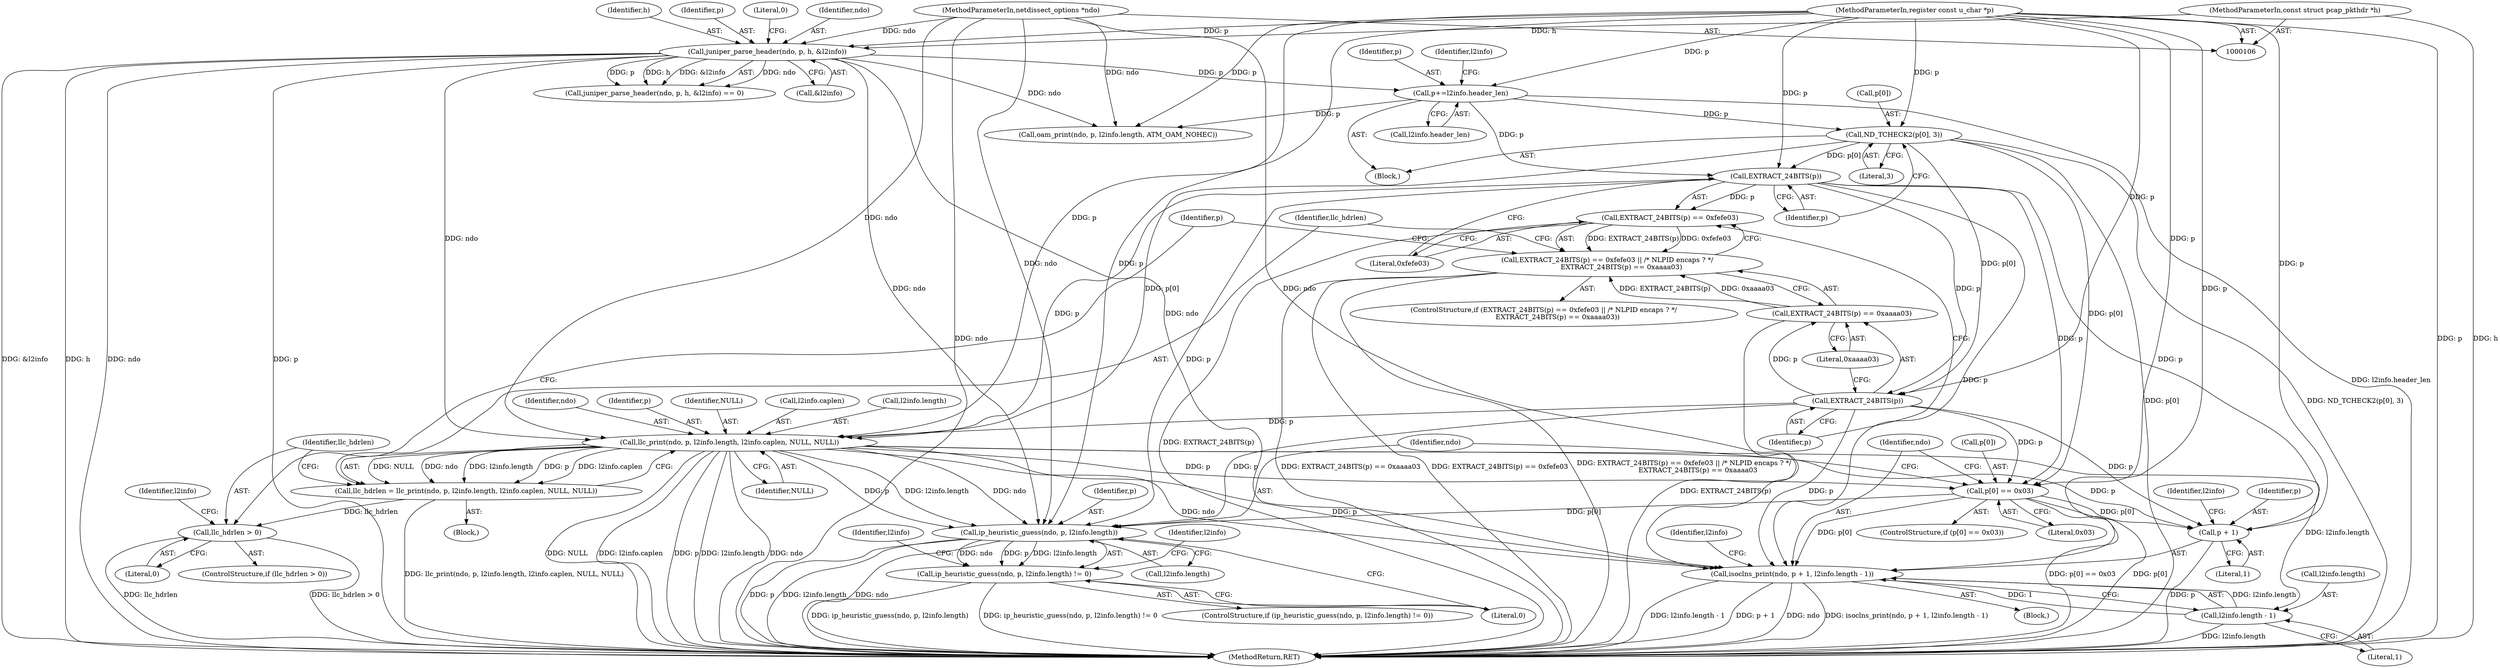 digraph "0_tcpdump_b534e304568585707c4a92422aeca25cf908ff02@array" {
"1000156" [label="(Call,ND_TCHECK2(p[0], 3))"];
"1000131" [label="(Call,p+=l2info.header_len)"];
"1000120" [label="(Call,juniper_parse_header(ndo, p, h, &l2info))"];
"1000107" [label="(MethodParameterIn,netdissect_options *ndo)"];
"1000109" [label="(MethodParameterIn,register const u_char *p)"];
"1000108" [label="(MethodParameterIn,const struct pcap_pkthdr *h)"];
"1000164" [label="(Call,EXTRACT_24BITS(p))"];
"1000163" [label="(Call,EXTRACT_24BITS(p) == 0xfefe03)"];
"1000162" [label="(Call,EXTRACT_24BITS(p) == 0xfefe03 || /* NLPID encaps ? */\n             EXTRACT_24BITS(p) == 0xaaaa03)"];
"1000168" [label="(Call,EXTRACT_24BITS(p))"];
"1000167" [label="(Call,EXTRACT_24BITS(p) == 0xaaaa03)"];
"1000174" [label="(Call,llc_print(ndo, p, l2info.length, l2info.caplen, NULL, NULL))"];
"1000172" [label="(Call,llc_hdrlen = llc_print(ndo, p, l2info.length, l2info.caplen, NULL, NULL))"];
"1000186" [label="(Call,llc_hdrlen > 0)"];
"1000194" [label="(Call,p[0] == 0x03)"];
"1000200" [label="(Call,isoclns_print(ndo, p + 1, l2info.length - 1))"];
"1000202" [label="(Call,p + 1)"];
"1000216" [label="(Call,ip_heuristic_guess(ndo, p, l2info.length))"];
"1000215" [label="(Call,ip_heuristic_guess(ndo, p, l2info.length) != 0)"];
"1000205" [label="(Call,l2info.length - 1)"];
"1000110" [label="(Block,)"];
"1000199" [label="(Block,)"];
"1000202" [label="(Call,p + 1)"];
"1000170" [label="(Literal,0xaaaa03)"];
"1000177" [label="(Call,l2info.length)"];
"1000166" [label="(Literal,0xfefe03)"];
"1000212" [label="(Identifier,l2info)"];
"1000162" [label="(Call,EXTRACT_24BITS(p) == 0xfefe03 || /* NLPID encaps ? */\n             EXTRACT_24BITS(p) == 0xaaaa03)"];
"1000174" [label="(Call,llc_print(ndo, p, l2info.length, l2info.caplen, NULL, NULL))"];
"1000169" [label="(Identifier,p)"];
"1000107" [label="(MethodParameterIn,netdissect_options *ndo)"];
"1000186" [label="(Call,llc_hdrlen > 0)"];
"1000163" [label="(Call,EXTRACT_24BITS(p) == 0xfefe03)"];
"1000207" [label="(Identifier,l2info)"];
"1000119" [label="(Call,juniper_parse_header(ndo, p, h, &l2info) == 0)"];
"1000194" [label="(Call,p[0] == 0x03)"];
"1000184" [label="(Identifier,NULL)"];
"1000214" [label="(ControlStructure,if (ip_heuristic_guess(ndo, p, l2info.length) != 0))"];
"1000172" [label="(Call,llc_hdrlen = llc_print(ndo, p, l2info.length, l2info.caplen, NULL, NULL))"];
"1000124" [label="(Call,&l2info)"];
"1000225" [label="(Identifier,l2info)"];
"1000131" [label="(Call,p+=l2info.header_len)"];
"1000175" [label="(Identifier,ndo)"];
"1000123" [label="(Identifier,h)"];
"1000218" [label="(Identifier,p)"];
"1000122" [label="(Identifier,p)"];
"1000187" [label="(Identifier,llc_hdrlen)"];
"1000133" [label="(Call,l2info.header_len)"];
"1000126" [label="(Literal,0)"];
"1000109" [label="(MethodParameterIn,register const u_char *p)"];
"1000160" [label="(Literal,3)"];
"1000164" [label="(Call,EXTRACT_24BITS(p))"];
"1000216" [label="(Call,ip_heuristic_guess(ndo, p, l2info.length))"];
"1000191" [label="(Identifier,l2info)"];
"1000215" [label="(Call,ip_heuristic_guess(ndo, p, l2info.length) != 0)"];
"1000132" [label="(Identifier,p)"];
"1000219" [label="(Call,l2info.length)"];
"1000222" [label="(Literal,0)"];
"1000161" [label="(ControlStructure,if (EXTRACT_24BITS(p) == 0xfefe03 || /* NLPID encaps ? */\n             EXTRACT_24BITS(p) == 0xaaaa03))"];
"1000196" [label="(Identifier,p)"];
"1000203" [label="(Identifier,p)"];
"1000120" [label="(Call,juniper_parse_header(ndo, p, h, &l2info))"];
"1000157" [label="(Call,p[0])"];
"1000176" [label="(Identifier,p)"];
"1000140" [label="(Identifier,l2info)"];
"1000188" [label="(Literal,0)"];
"1000165" [label="(Identifier,p)"];
"1000156" [label="(Call,ND_TCHECK2(p[0], 3))"];
"1000145" [label="(Call,oam_print(ndo, p, l2info.length, ATM_OAM_NOHEC))"];
"1000193" [label="(ControlStructure,if (p[0] == 0x03))"];
"1000204" [label="(Literal,1)"];
"1000240" [label="(MethodReturn,RET)"];
"1000217" [label="(Identifier,ndo)"];
"1000183" [label="(Identifier,NULL)"];
"1000121" [label="(Identifier,ndo)"];
"1000180" [label="(Call,l2info.caplen)"];
"1000201" [label="(Identifier,ndo)"];
"1000200" [label="(Call,isoclns_print(ndo, p + 1, l2info.length - 1))"];
"1000205" [label="(Call,l2info.length - 1)"];
"1000108" [label="(MethodParameterIn,const struct pcap_pkthdr *h)"];
"1000167" [label="(Call,EXTRACT_24BITS(p) == 0xaaaa03)"];
"1000229" [label="(Identifier,l2info)"];
"1000206" [label="(Call,l2info.length)"];
"1000195" [label="(Call,p[0])"];
"1000168" [label="(Call,EXTRACT_24BITS(p))"];
"1000185" [label="(ControlStructure,if (llc_hdrlen > 0))"];
"1000173" [label="(Identifier,llc_hdrlen)"];
"1000198" [label="(Literal,0x03)"];
"1000209" [label="(Literal,1)"];
"1000171" [label="(Block,)"];
"1000156" -> "1000110"  [label="AST: "];
"1000156" -> "1000160"  [label="CFG: "];
"1000157" -> "1000156"  [label="AST: "];
"1000160" -> "1000156"  [label="AST: "];
"1000165" -> "1000156"  [label="CFG: "];
"1000156" -> "1000240"  [label="DDG: p[0]"];
"1000156" -> "1000240"  [label="DDG: ND_TCHECK2(p[0], 3)"];
"1000131" -> "1000156"  [label="DDG: p"];
"1000109" -> "1000156"  [label="DDG: p"];
"1000156" -> "1000164"  [label="DDG: p[0]"];
"1000156" -> "1000168"  [label="DDG: p[0]"];
"1000156" -> "1000174"  [label="DDG: p[0]"];
"1000156" -> "1000194"  [label="DDG: p[0]"];
"1000131" -> "1000110"  [label="AST: "];
"1000131" -> "1000133"  [label="CFG: "];
"1000132" -> "1000131"  [label="AST: "];
"1000133" -> "1000131"  [label="AST: "];
"1000140" -> "1000131"  [label="CFG: "];
"1000131" -> "1000240"  [label="DDG: l2info.header_len"];
"1000120" -> "1000131"  [label="DDG: p"];
"1000109" -> "1000131"  [label="DDG: p"];
"1000131" -> "1000145"  [label="DDG: p"];
"1000131" -> "1000164"  [label="DDG: p"];
"1000120" -> "1000119"  [label="AST: "];
"1000120" -> "1000124"  [label="CFG: "];
"1000121" -> "1000120"  [label="AST: "];
"1000122" -> "1000120"  [label="AST: "];
"1000123" -> "1000120"  [label="AST: "];
"1000124" -> "1000120"  [label="AST: "];
"1000126" -> "1000120"  [label="CFG: "];
"1000120" -> "1000240"  [label="DDG: h"];
"1000120" -> "1000240"  [label="DDG: ndo"];
"1000120" -> "1000240"  [label="DDG: p"];
"1000120" -> "1000240"  [label="DDG: &l2info"];
"1000120" -> "1000119"  [label="DDG: ndo"];
"1000120" -> "1000119"  [label="DDG: p"];
"1000120" -> "1000119"  [label="DDG: h"];
"1000120" -> "1000119"  [label="DDG: &l2info"];
"1000107" -> "1000120"  [label="DDG: ndo"];
"1000109" -> "1000120"  [label="DDG: p"];
"1000108" -> "1000120"  [label="DDG: h"];
"1000120" -> "1000145"  [label="DDG: ndo"];
"1000120" -> "1000174"  [label="DDG: ndo"];
"1000120" -> "1000200"  [label="DDG: ndo"];
"1000120" -> "1000216"  [label="DDG: ndo"];
"1000107" -> "1000106"  [label="AST: "];
"1000107" -> "1000240"  [label="DDG: ndo"];
"1000107" -> "1000145"  [label="DDG: ndo"];
"1000107" -> "1000174"  [label="DDG: ndo"];
"1000107" -> "1000200"  [label="DDG: ndo"];
"1000107" -> "1000216"  [label="DDG: ndo"];
"1000109" -> "1000106"  [label="AST: "];
"1000109" -> "1000240"  [label="DDG: p"];
"1000109" -> "1000145"  [label="DDG: p"];
"1000109" -> "1000164"  [label="DDG: p"];
"1000109" -> "1000168"  [label="DDG: p"];
"1000109" -> "1000174"  [label="DDG: p"];
"1000109" -> "1000194"  [label="DDG: p"];
"1000109" -> "1000200"  [label="DDG: p"];
"1000109" -> "1000202"  [label="DDG: p"];
"1000109" -> "1000216"  [label="DDG: p"];
"1000108" -> "1000106"  [label="AST: "];
"1000108" -> "1000240"  [label="DDG: h"];
"1000164" -> "1000163"  [label="AST: "];
"1000164" -> "1000165"  [label="CFG: "];
"1000165" -> "1000164"  [label="AST: "];
"1000166" -> "1000164"  [label="CFG: "];
"1000164" -> "1000163"  [label="DDG: p"];
"1000164" -> "1000168"  [label="DDG: p"];
"1000164" -> "1000174"  [label="DDG: p"];
"1000164" -> "1000194"  [label="DDG: p"];
"1000164" -> "1000200"  [label="DDG: p"];
"1000164" -> "1000202"  [label="DDG: p"];
"1000164" -> "1000216"  [label="DDG: p"];
"1000163" -> "1000162"  [label="AST: "];
"1000163" -> "1000166"  [label="CFG: "];
"1000166" -> "1000163"  [label="AST: "];
"1000169" -> "1000163"  [label="CFG: "];
"1000162" -> "1000163"  [label="CFG: "];
"1000163" -> "1000240"  [label="DDG: EXTRACT_24BITS(p)"];
"1000163" -> "1000162"  [label="DDG: EXTRACT_24BITS(p)"];
"1000163" -> "1000162"  [label="DDG: 0xfefe03"];
"1000162" -> "1000161"  [label="AST: "];
"1000162" -> "1000167"  [label="CFG: "];
"1000167" -> "1000162"  [label="AST: "];
"1000173" -> "1000162"  [label="CFG: "];
"1000196" -> "1000162"  [label="CFG: "];
"1000162" -> "1000240"  [label="DDG: EXTRACT_24BITS(p) == 0xaaaa03"];
"1000162" -> "1000240"  [label="DDG: EXTRACT_24BITS(p) == 0xfefe03"];
"1000162" -> "1000240"  [label="DDG: EXTRACT_24BITS(p) == 0xfefe03 || /* NLPID encaps ? */\n             EXTRACT_24BITS(p) == 0xaaaa03"];
"1000167" -> "1000162"  [label="DDG: EXTRACT_24BITS(p)"];
"1000167" -> "1000162"  [label="DDG: 0xaaaa03"];
"1000168" -> "1000167"  [label="AST: "];
"1000168" -> "1000169"  [label="CFG: "];
"1000169" -> "1000168"  [label="AST: "];
"1000170" -> "1000168"  [label="CFG: "];
"1000168" -> "1000167"  [label="DDG: p"];
"1000168" -> "1000174"  [label="DDG: p"];
"1000168" -> "1000194"  [label="DDG: p"];
"1000168" -> "1000200"  [label="DDG: p"];
"1000168" -> "1000202"  [label="DDG: p"];
"1000168" -> "1000216"  [label="DDG: p"];
"1000167" -> "1000170"  [label="CFG: "];
"1000170" -> "1000167"  [label="AST: "];
"1000167" -> "1000240"  [label="DDG: EXTRACT_24BITS(p)"];
"1000174" -> "1000172"  [label="AST: "];
"1000174" -> "1000184"  [label="CFG: "];
"1000175" -> "1000174"  [label="AST: "];
"1000176" -> "1000174"  [label="AST: "];
"1000177" -> "1000174"  [label="AST: "];
"1000180" -> "1000174"  [label="AST: "];
"1000183" -> "1000174"  [label="AST: "];
"1000184" -> "1000174"  [label="AST: "];
"1000172" -> "1000174"  [label="CFG: "];
"1000174" -> "1000240"  [label="DDG: NULL"];
"1000174" -> "1000240"  [label="DDG: l2info.caplen"];
"1000174" -> "1000240"  [label="DDG: p"];
"1000174" -> "1000240"  [label="DDG: l2info.length"];
"1000174" -> "1000240"  [label="DDG: ndo"];
"1000174" -> "1000172"  [label="DDG: NULL"];
"1000174" -> "1000172"  [label="DDG: ndo"];
"1000174" -> "1000172"  [label="DDG: l2info.length"];
"1000174" -> "1000172"  [label="DDG: p"];
"1000174" -> "1000172"  [label="DDG: l2info.caplen"];
"1000174" -> "1000194"  [label="DDG: p"];
"1000174" -> "1000200"  [label="DDG: ndo"];
"1000174" -> "1000200"  [label="DDG: p"];
"1000174" -> "1000202"  [label="DDG: p"];
"1000174" -> "1000205"  [label="DDG: l2info.length"];
"1000174" -> "1000216"  [label="DDG: ndo"];
"1000174" -> "1000216"  [label="DDG: p"];
"1000174" -> "1000216"  [label="DDG: l2info.length"];
"1000172" -> "1000171"  [label="AST: "];
"1000173" -> "1000172"  [label="AST: "];
"1000187" -> "1000172"  [label="CFG: "];
"1000172" -> "1000240"  [label="DDG: llc_print(ndo, p, l2info.length, l2info.caplen, NULL, NULL)"];
"1000172" -> "1000186"  [label="DDG: llc_hdrlen"];
"1000186" -> "1000185"  [label="AST: "];
"1000186" -> "1000188"  [label="CFG: "];
"1000187" -> "1000186"  [label="AST: "];
"1000188" -> "1000186"  [label="AST: "];
"1000191" -> "1000186"  [label="CFG: "];
"1000196" -> "1000186"  [label="CFG: "];
"1000186" -> "1000240"  [label="DDG: llc_hdrlen > 0"];
"1000186" -> "1000240"  [label="DDG: llc_hdrlen"];
"1000194" -> "1000193"  [label="AST: "];
"1000194" -> "1000198"  [label="CFG: "];
"1000195" -> "1000194"  [label="AST: "];
"1000198" -> "1000194"  [label="AST: "];
"1000201" -> "1000194"  [label="CFG: "];
"1000217" -> "1000194"  [label="CFG: "];
"1000194" -> "1000240"  [label="DDG: p[0] == 0x03"];
"1000194" -> "1000240"  [label="DDG: p[0]"];
"1000194" -> "1000200"  [label="DDG: p[0]"];
"1000194" -> "1000202"  [label="DDG: p[0]"];
"1000194" -> "1000216"  [label="DDG: p[0]"];
"1000200" -> "1000199"  [label="AST: "];
"1000200" -> "1000205"  [label="CFG: "];
"1000201" -> "1000200"  [label="AST: "];
"1000202" -> "1000200"  [label="AST: "];
"1000205" -> "1000200"  [label="AST: "];
"1000212" -> "1000200"  [label="CFG: "];
"1000200" -> "1000240"  [label="DDG: ndo"];
"1000200" -> "1000240"  [label="DDG: isoclns_print(ndo, p + 1, l2info.length - 1)"];
"1000200" -> "1000240"  [label="DDG: l2info.length - 1"];
"1000200" -> "1000240"  [label="DDG: p + 1"];
"1000205" -> "1000200"  [label="DDG: l2info.length"];
"1000205" -> "1000200"  [label="DDG: 1"];
"1000202" -> "1000204"  [label="CFG: "];
"1000203" -> "1000202"  [label="AST: "];
"1000204" -> "1000202"  [label="AST: "];
"1000207" -> "1000202"  [label="CFG: "];
"1000202" -> "1000240"  [label="DDG: p"];
"1000216" -> "1000215"  [label="AST: "];
"1000216" -> "1000219"  [label="CFG: "];
"1000217" -> "1000216"  [label="AST: "];
"1000218" -> "1000216"  [label="AST: "];
"1000219" -> "1000216"  [label="AST: "];
"1000222" -> "1000216"  [label="CFG: "];
"1000216" -> "1000240"  [label="DDG: l2info.length"];
"1000216" -> "1000240"  [label="DDG: ndo"];
"1000216" -> "1000240"  [label="DDG: p"];
"1000216" -> "1000215"  [label="DDG: ndo"];
"1000216" -> "1000215"  [label="DDG: p"];
"1000216" -> "1000215"  [label="DDG: l2info.length"];
"1000215" -> "1000214"  [label="AST: "];
"1000215" -> "1000222"  [label="CFG: "];
"1000222" -> "1000215"  [label="AST: "];
"1000225" -> "1000215"  [label="CFG: "];
"1000229" -> "1000215"  [label="CFG: "];
"1000215" -> "1000240"  [label="DDG: ip_heuristic_guess(ndo, p, l2info.length)"];
"1000215" -> "1000240"  [label="DDG: ip_heuristic_guess(ndo, p, l2info.length) != 0"];
"1000205" -> "1000209"  [label="CFG: "];
"1000206" -> "1000205"  [label="AST: "];
"1000209" -> "1000205"  [label="AST: "];
"1000205" -> "1000240"  [label="DDG: l2info.length"];
}
